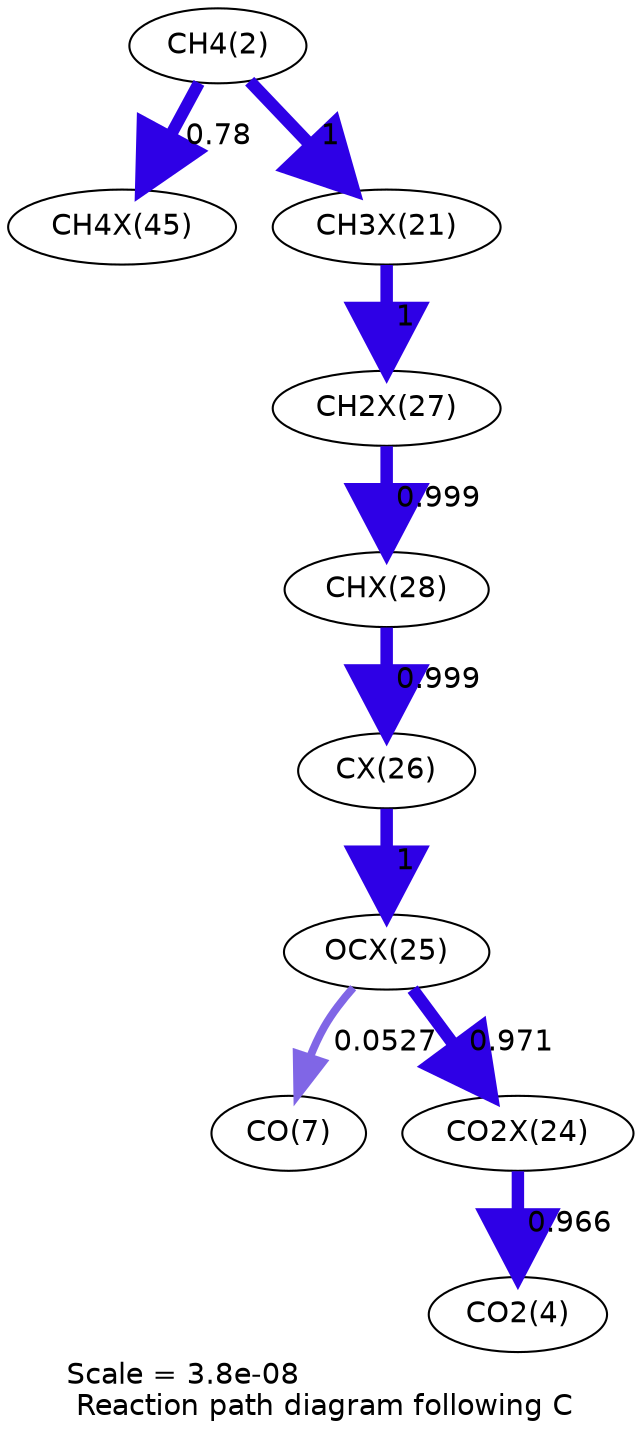digraph reaction_paths {
center=1;
s4 -> s32[fontname="Helvetica", penwidth=5.81, arrowsize=2.91, color="0.7, 1.28, 0.9"
, label=" 0.78"];
s4 -> s24[fontname="Helvetica", penwidth=6, arrowsize=3, color="0.7, 1.5, 0.9"
, label=" 1"];
s24 -> s30[fontname="Helvetica", penwidth=6, arrowsize=3, color="0.7, 1.5, 0.9"
, label=" 1"];
s30 -> s31[fontname="Helvetica", penwidth=6, arrowsize=3, color="0.7, 1.5, 0.9"
, label=" 0.999"];
s31 -> s29[fontname="Helvetica", penwidth=6, arrowsize=3, color="0.7, 1.5, 0.9"
, label=" 0.999"];
s29 -> s28[fontname="Helvetica", penwidth=6, arrowsize=3, color="0.7, 1.5, 0.9"
, label=" 1"];
s28 -> s9[fontname="Helvetica", penwidth=3.78, arrowsize=1.89, color="0.7, 0.553, 0.9"
, label=" 0.0527"];
s28 -> s27[fontname="Helvetica", penwidth=5.98, arrowsize=2.99, color="0.7, 1.47, 0.9"
, label=" 0.971"];
s27 -> s6[fontname="Helvetica", penwidth=5.97, arrowsize=2.99, color="0.7, 1.47, 0.9"
, label=" 0.966"];
s4 [ fontname="Helvetica", label="CH4(2)"];
s6 [ fontname="Helvetica", label="CO2(4)"];
s9 [ fontname="Helvetica", label="CO(7)"];
s24 [ fontname="Helvetica", label="CH3X(21)"];
s27 [ fontname="Helvetica", label="CO2X(24)"];
s28 [ fontname="Helvetica", label="OCX(25)"];
s29 [ fontname="Helvetica", label="CX(26)"];
s30 [ fontname="Helvetica", label="CH2X(27)"];
s31 [ fontname="Helvetica", label="CHX(28)"];
s32 [ fontname="Helvetica", label="CH4X(45)"];
 label = "Scale = 3.8e-08\l Reaction path diagram following C";
 fontname = "Helvetica";
}
